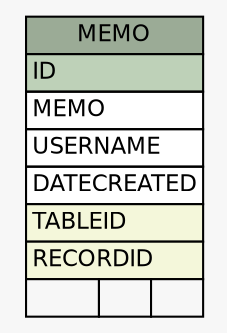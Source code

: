 // dot 2.26.3 on Linux 3.5.0-34-generic
// SchemaSpy rev 590
digraph "MEMO" {
  graph [
    rankdir="RL"
    bgcolor="#f7f7f7"
    nodesep="0.18"
    ranksep="0.46"
    fontname="Helvetica"
    fontsize="11"
  ];
  node [
    fontname="Helvetica"
    fontsize="11"
    shape="plaintext"
  ];
  edge [
    arrowsize="0.8"
  ];
  "MEMO" [
    label=<
    <TABLE BORDER="0" CELLBORDER="1" CELLSPACING="0" BGCOLOR="#ffffff">
      <TR><TD COLSPAN="3" BGCOLOR="#9bab96" ALIGN="CENTER">MEMO</TD></TR>
      <TR><TD PORT="ID" COLSPAN="3" BGCOLOR="#bed1b8" ALIGN="LEFT">ID</TD></TR>
      <TR><TD PORT="MEMO" COLSPAN="3" ALIGN="LEFT">MEMO</TD></TR>
      <TR><TD PORT="USERNAME" COLSPAN="3" ALIGN="LEFT">USERNAME</TD></TR>
      <TR><TD PORT="DATECREATED" COLSPAN="3" ALIGN="LEFT">DATECREATED</TD></TR>
      <TR><TD PORT="TABLEID" COLSPAN="3" BGCOLOR="#f4f7da" ALIGN="LEFT">TABLEID</TD></TR>
      <TR><TD PORT="RECORDID" COLSPAN="3" BGCOLOR="#f4f7da" ALIGN="LEFT">RECORDID</TD></TR>
      <TR><TD ALIGN="LEFT" BGCOLOR="#f7f7f7">  </TD><TD ALIGN="RIGHT" BGCOLOR="#f7f7f7">  </TD><TD ALIGN="RIGHT" BGCOLOR="#f7f7f7">  </TD></TR>
    </TABLE>>
    URL="tables/MEMO.html"
    tooltip="MEMO"
  ];
}
